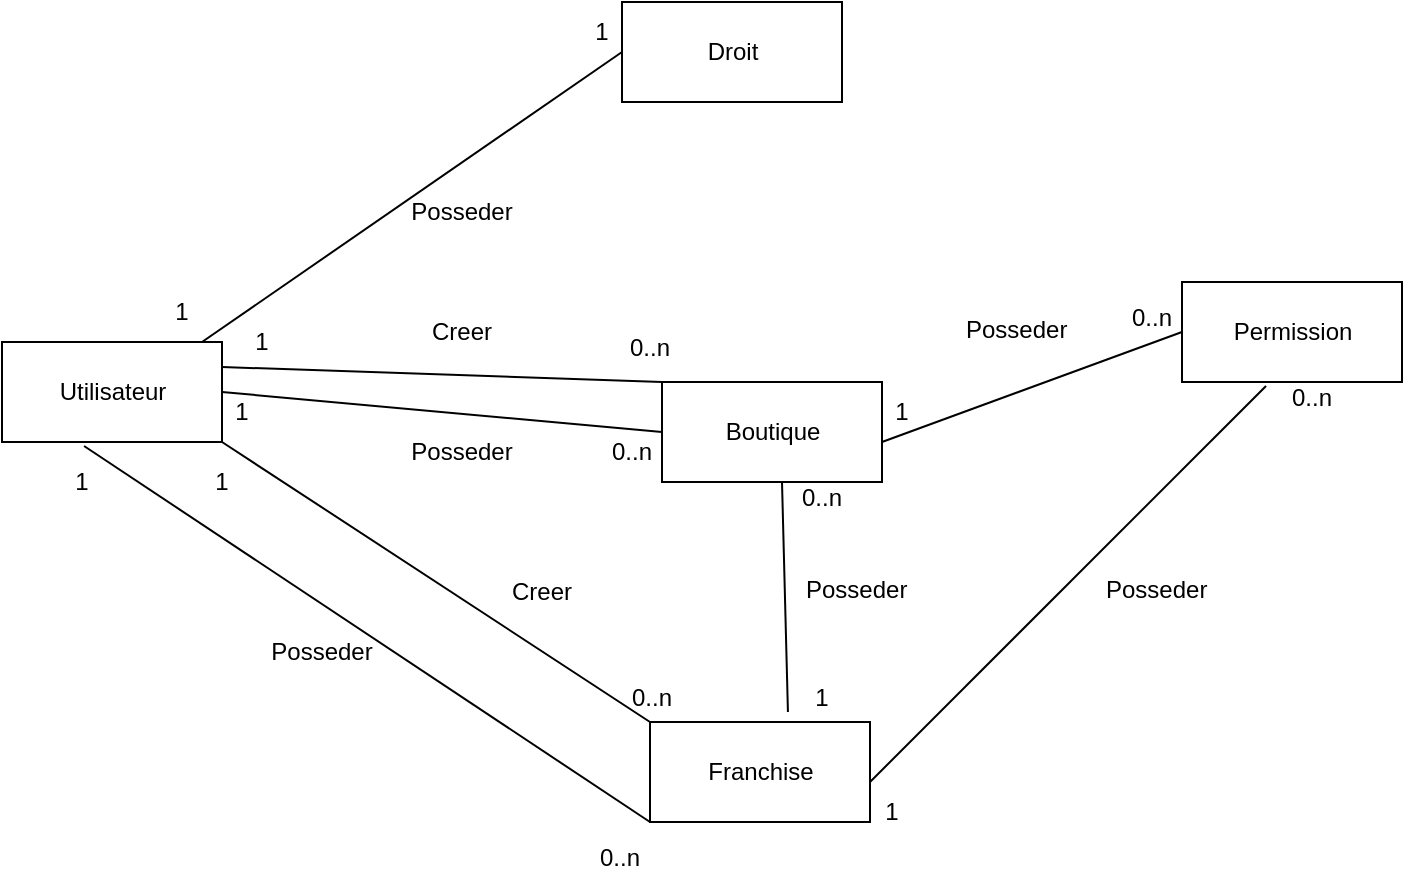 <mxfile version="20.5.1" type="github">
  <diagram id="uoqzhvwmdmGhHSHm-cjA" name="Page-1">
    <mxGraphModel dx="1422" dy="730" grid="1" gridSize="10" guides="1" tooltips="1" connect="1" arrows="1" fold="1" page="1" pageScale="1" pageWidth="827" pageHeight="1169" math="0" shadow="0">
      <root>
        <mxCell id="0" />
        <mxCell id="1" parent="0" />
        <mxCell id="A8jqaKb6Ck3PZRBKMsmt-1" value="&lt;div&gt;Utilisateur&lt;/div&gt;" style="html=1;" vertex="1" parent="1">
          <mxGeometry x="90" y="250" width="110" height="50" as="geometry" />
        </mxCell>
        <mxCell id="A8jqaKb6Ck3PZRBKMsmt-2" value="Boutique" style="html=1;" vertex="1" parent="1">
          <mxGeometry x="420" y="270" width="110" height="50" as="geometry" />
        </mxCell>
        <mxCell id="A8jqaKb6Ck3PZRBKMsmt-3" value="Franchise" style="html=1;" vertex="1" parent="1">
          <mxGeometry x="414" y="440" width="110" height="50" as="geometry" />
        </mxCell>
        <mxCell id="A8jqaKb6Ck3PZRBKMsmt-4" value="Droit" style="html=1;" vertex="1" parent="1">
          <mxGeometry x="400" y="80" width="110" height="50" as="geometry" />
        </mxCell>
        <mxCell id="A8jqaKb6Ck3PZRBKMsmt-5" value="&lt;div&gt;Permission&lt;/div&gt;" style="html=1;" vertex="1" parent="1">
          <mxGeometry x="680" y="220" width="110" height="50" as="geometry" />
        </mxCell>
        <mxCell id="A8jqaKb6Ck3PZRBKMsmt-6" value="" style="endArrow=none;html=1;rounded=0;entryX=0;entryY=0.5;entryDx=0;entryDy=0;" edge="1" parent="1" target="A8jqaKb6Ck3PZRBKMsmt-4">
          <mxGeometry width="50" height="50" relative="1" as="geometry">
            <mxPoint x="190" y="250" as="sourcePoint" />
            <mxPoint x="240" y="200" as="targetPoint" />
            <Array as="points" />
          </mxGeometry>
        </mxCell>
        <mxCell id="A8jqaKb6Ck3PZRBKMsmt-7" value="" style="endArrow=none;html=1;rounded=0;exitX=1;exitY=0.5;exitDx=0;exitDy=0;entryX=0;entryY=0.5;entryDx=0;entryDy=0;" edge="1" parent="1" source="A8jqaKb6Ck3PZRBKMsmt-1" target="A8jqaKb6Ck3PZRBKMsmt-2">
          <mxGeometry width="50" height="50" relative="1" as="geometry">
            <mxPoint x="390" y="350" as="sourcePoint" />
            <mxPoint x="440" y="300" as="targetPoint" />
          </mxGeometry>
        </mxCell>
        <mxCell id="A8jqaKb6Ck3PZRBKMsmt-8" value="" style="endArrow=none;html=1;rounded=0;exitX=0.373;exitY=1.04;exitDx=0;exitDy=0;exitPerimeter=0;entryX=0;entryY=1;entryDx=0;entryDy=0;" edge="1" parent="1" source="A8jqaKb6Ck3PZRBKMsmt-1" target="A8jqaKb6Ck3PZRBKMsmt-3">
          <mxGeometry width="50" height="50" relative="1" as="geometry">
            <mxPoint x="390" y="350" as="sourcePoint" />
            <mxPoint x="440" y="300" as="targetPoint" />
          </mxGeometry>
        </mxCell>
        <mxCell id="A8jqaKb6Ck3PZRBKMsmt-9" value="" style="endArrow=none;html=1;rounded=0;exitX=0.627;exitY=-0.1;exitDx=0;exitDy=0;exitPerimeter=0;" edge="1" parent="1" source="A8jqaKb6Ck3PZRBKMsmt-3">
          <mxGeometry width="50" height="50" relative="1" as="geometry">
            <mxPoint x="430" y="370" as="sourcePoint" />
            <mxPoint x="480" y="320" as="targetPoint" />
          </mxGeometry>
        </mxCell>
        <mxCell id="A8jqaKb6Ck3PZRBKMsmt-10" value="" style="endArrow=none;html=1;rounded=0;entryX=0;entryY=0.5;entryDx=0;entryDy=0;" edge="1" parent="1" target="A8jqaKb6Ck3PZRBKMsmt-5">
          <mxGeometry width="50" height="50" relative="1" as="geometry">
            <mxPoint x="530" y="300" as="sourcePoint" />
            <mxPoint x="580" y="250" as="targetPoint" />
          </mxGeometry>
        </mxCell>
        <mxCell id="A8jqaKb6Ck3PZRBKMsmt-11" value="" style="endArrow=none;html=1;rounded=0;entryX=0.382;entryY=1.04;entryDx=0;entryDy=0;entryPerimeter=0;" edge="1" parent="1" target="A8jqaKb6Ck3PZRBKMsmt-5">
          <mxGeometry width="50" height="50" relative="1" as="geometry">
            <mxPoint x="524" y="470" as="sourcePoint" />
            <mxPoint x="574" y="420" as="targetPoint" />
          </mxGeometry>
        </mxCell>
        <mxCell id="A8jqaKb6Ck3PZRBKMsmt-12" value="Posseder" style="text;html=1;strokeColor=none;fillColor=none;align=center;verticalAlign=middle;whiteSpace=wrap;rounded=0;" vertex="1" parent="1">
          <mxGeometry x="290" y="170" width="60" height="30" as="geometry" />
        </mxCell>
        <mxCell id="A8jqaKb6Ck3PZRBKMsmt-13" value="Posseder" style="text;html=1;strokeColor=none;fillColor=none;align=center;verticalAlign=middle;whiteSpace=wrap;rounded=0;" vertex="1" parent="1">
          <mxGeometry x="290" y="290" width="60" height="30" as="geometry" />
        </mxCell>
        <mxCell id="A8jqaKb6Ck3PZRBKMsmt-14" value="Posseder" style="text;html=1;strokeColor=none;fillColor=none;align=center;verticalAlign=middle;whiteSpace=wrap;rounded=0;" vertex="1" parent="1">
          <mxGeometry x="220" y="390" width="60" height="30" as="geometry" />
        </mxCell>
        <mxCell id="A8jqaKb6Ck3PZRBKMsmt-15" value="Posseder" style="text;whiteSpace=wrap;html=1;" vertex="1" parent="1">
          <mxGeometry x="490" y="360" width="90" height="40" as="geometry" />
        </mxCell>
        <mxCell id="A8jqaKb6Ck3PZRBKMsmt-16" value="" style="endArrow=none;html=1;rounded=0;exitX=1;exitY=0.25;exitDx=0;exitDy=0;entryX=0;entryY=0;entryDx=0;entryDy=0;" edge="1" parent="1" source="A8jqaKb6Ck3PZRBKMsmt-1" target="A8jqaKb6Ck3PZRBKMsmt-2">
          <mxGeometry width="50" height="50" relative="1" as="geometry">
            <mxPoint x="390" y="350" as="sourcePoint" />
            <mxPoint x="440" y="300" as="targetPoint" />
          </mxGeometry>
        </mxCell>
        <mxCell id="A8jqaKb6Ck3PZRBKMsmt-17" value="Creer" style="text;html=1;strokeColor=none;fillColor=none;align=center;verticalAlign=middle;whiteSpace=wrap;rounded=0;" vertex="1" parent="1">
          <mxGeometry x="290" y="230" width="60" height="30" as="geometry" />
        </mxCell>
        <mxCell id="A8jqaKb6Ck3PZRBKMsmt-18" value="" style="endArrow=none;html=1;rounded=0;exitX=1;exitY=1;exitDx=0;exitDy=0;entryX=0;entryY=0;entryDx=0;entryDy=0;" edge="1" parent="1" source="A8jqaKb6Ck3PZRBKMsmt-1" target="A8jqaKb6Ck3PZRBKMsmt-3">
          <mxGeometry width="50" height="50" relative="1" as="geometry">
            <mxPoint x="390" y="350" as="sourcePoint" />
            <mxPoint x="440" y="300" as="targetPoint" />
          </mxGeometry>
        </mxCell>
        <mxCell id="A8jqaKb6Ck3PZRBKMsmt-19" value="Creer" style="text;html=1;strokeColor=none;fillColor=none;align=center;verticalAlign=middle;whiteSpace=wrap;rounded=0;" vertex="1" parent="1">
          <mxGeometry x="330" y="360" width="60" height="30" as="geometry" />
        </mxCell>
        <mxCell id="A8jqaKb6Ck3PZRBKMsmt-20" value="Posseder" style="text;whiteSpace=wrap;html=1;" vertex="1" parent="1">
          <mxGeometry x="570" y="230" width="60" height="20" as="geometry" />
        </mxCell>
        <mxCell id="A8jqaKb6Ck3PZRBKMsmt-21" value="Posseder" style="text;whiteSpace=wrap;html=1;" vertex="1" parent="1">
          <mxGeometry x="640" y="360" width="60" height="20" as="geometry" />
        </mxCell>
        <mxCell id="A8jqaKb6Ck3PZRBKMsmt-23" value="1" style="text;html=1;strokeColor=none;fillColor=none;align=center;verticalAlign=middle;whiteSpace=wrap;rounded=0;" vertex="1" parent="1">
          <mxGeometry x="150" y="220" width="60" height="30" as="geometry" />
        </mxCell>
        <mxCell id="A8jqaKb6Ck3PZRBKMsmt-24" value="1" style="text;html=1;strokeColor=none;fillColor=none;align=center;verticalAlign=middle;whiteSpace=wrap;rounded=0;" vertex="1" parent="1">
          <mxGeometry x="360" y="80" width="60" height="30" as="geometry" />
        </mxCell>
        <mxCell id="A8jqaKb6Ck3PZRBKMsmt-25" value="&lt;div&gt;1&lt;/div&gt;" style="text;html=1;strokeColor=none;fillColor=none;align=center;verticalAlign=middle;whiteSpace=wrap;rounded=0;" vertex="1" parent="1">
          <mxGeometry x="210" y="240" width="20" height="20" as="geometry" />
        </mxCell>
        <mxCell id="A8jqaKb6Ck3PZRBKMsmt-26" value="1" style="text;html=1;strokeColor=none;fillColor=none;align=center;verticalAlign=middle;whiteSpace=wrap;rounded=0;" vertex="1" parent="1">
          <mxGeometry x="200" y="280" width="20" height="10" as="geometry" />
        </mxCell>
        <mxCell id="A8jqaKb6Ck3PZRBKMsmt-27" value="1" style="text;html=1;strokeColor=none;fillColor=none;align=center;verticalAlign=middle;whiteSpace=wrap;rounded=0;" vertex="1" parent="1">
          <mxGeometry x="190" y="310" width="20" height="20" as="geometry" />
        </mxCell>
        <mxCell id="A8jqaKb6Ck3PZRBKMsmt-28" value="1" style="text;html=1;strokeColor=none;fillColor=none;align=center;verticalAlign=middle;whiteSpace=wrap;rounded=0;" vertex="1" parent="1">
          <mxGeometry x="120" y="310" width="20" height="20" as="geometry" />
        </mxCell>
        <mxCell id="A8jqaKb6Ck3PZRBKMsmt-30" value="0..n" style="text;html=1;strokeColor=none;fillColor=none;align=center;verticalAlign=middle;whiteSpace=wrap;rounded=0;" vertex="1" parent="1">
          <mxGeometry x="399" y="245" width="30" height="15" as="geometry" />
        </mxCell>
        <mxCell id="A8jqaKb6Ck3PZRBKMsmt-31" value="0..n" style="text;html=1;strokeColor=none;fillColor=none;align=center;verticalAlign=middle;whiteSpace=wrap;rounded=0;" vertex="1" parent="1">
          <mxGeometry x="390" y="297.5" width="30" height="15" as="geometry" />
        </mxCell>
        <mxCell id="A8jqaKb6Ck3PZRBKMsmt-32" value="0..n" style="text;html=1;strokeColor=none;fillColor=none;align=center;verticalAlign=middle;whiteSpace=wrap;rounded=0;" vertex="1" parent="1">
          <mxGeometry x="400" y="420" width="30" height="15" as="geometry" />
        </mxCell>
        <mxCell id="A8jqaKb6Ck3PZRBKMsmt-33" value="0..n" style="text;html=1;strokeColor=none;fillColor=none;align=center;verticalAlign=middle;whiteSpace=wrap;rounded=0;" vertex="1" parent="1">
          <mxGeometry x="384" y="500" width="30" height="15" as="geometry" />
        </mxCell>
        <mxCell id="A8jqaKb6Ck3PZRBKMsmt-34" value="1" style="text;html=1;strokeColor=none;fillColor=none;align=center;verticalAlign=middle;whiteSpace=wrap;rounded=0;" vertex="1" parent="1">
          <mxGeometry x="470" y="412.5" width="60" height="30" as="geometry" />
        </mxCell>
        <mxCell id="A8jqaKb6Ck3PZRBKMsmt-35" value="0..n" style="text;html=1;strokeColor=none;fillColor=none;align=center;verticalAlign=middle;whiteSpace=wrap;rounded=0;" vertex="1" parent="1">
          <mxGeometry x="485" y="320" width="30" height="15" as="geometry" />
        </mxCell>
        <mxCell id="A8jqaKb6Ck3PZRBKMsmt-36" value="1" style="text;html=1;strokeColor=none;fillColor=none;align=center;verticalAlign=middle;whiteSpace=wrap;rounded=0;" vertex="1" parent="1">
          <mxGeometry x="530" y="280" width="20" height="10" as="geometry" />
        </mxCell>
        <mxCell id="A8jqaKb6Ck3PZRBKMsmt-37" value="0..n" style="text;html=1;strokeColor=none;fillColor=none;align=center;verticalAlign=middle;whiteSpace=wrap;rounded=0;" vertex="1" parent="1">
          <mxGeometry x="650" y="230" width="30" height="15" as="geometry" />
        </mxCell>
        <mxCell id="A8jqaKb6Ck3PZRBKMsmt-38" value="1" style="text;html=1;strokeColor=none;fillColor=none;align=center;verticalAlign=middle;whiteSpace=wrap;rounded=0;" vertex="1" parent="1">
          <mxGeometry x="525" y="480" width="20" height="10" as="geometry" />
        </mxCell>
        <mxCell id="A8jqaKb6Ck3PZRBKMsmt-39" value="0..n" style="text;html=1;strokeColor=none;fillColor=none;align=center;verticalAlign=middle;whiteSpace=wrap;rounded=0;" vertex="1" parent="1">
          <mxGeometry x="730" y="270" width="30" height="15" as="geometry" />
        </mxCell>
      </root>
    </mxGraphModel>
  </diagram>
</mxfile>
